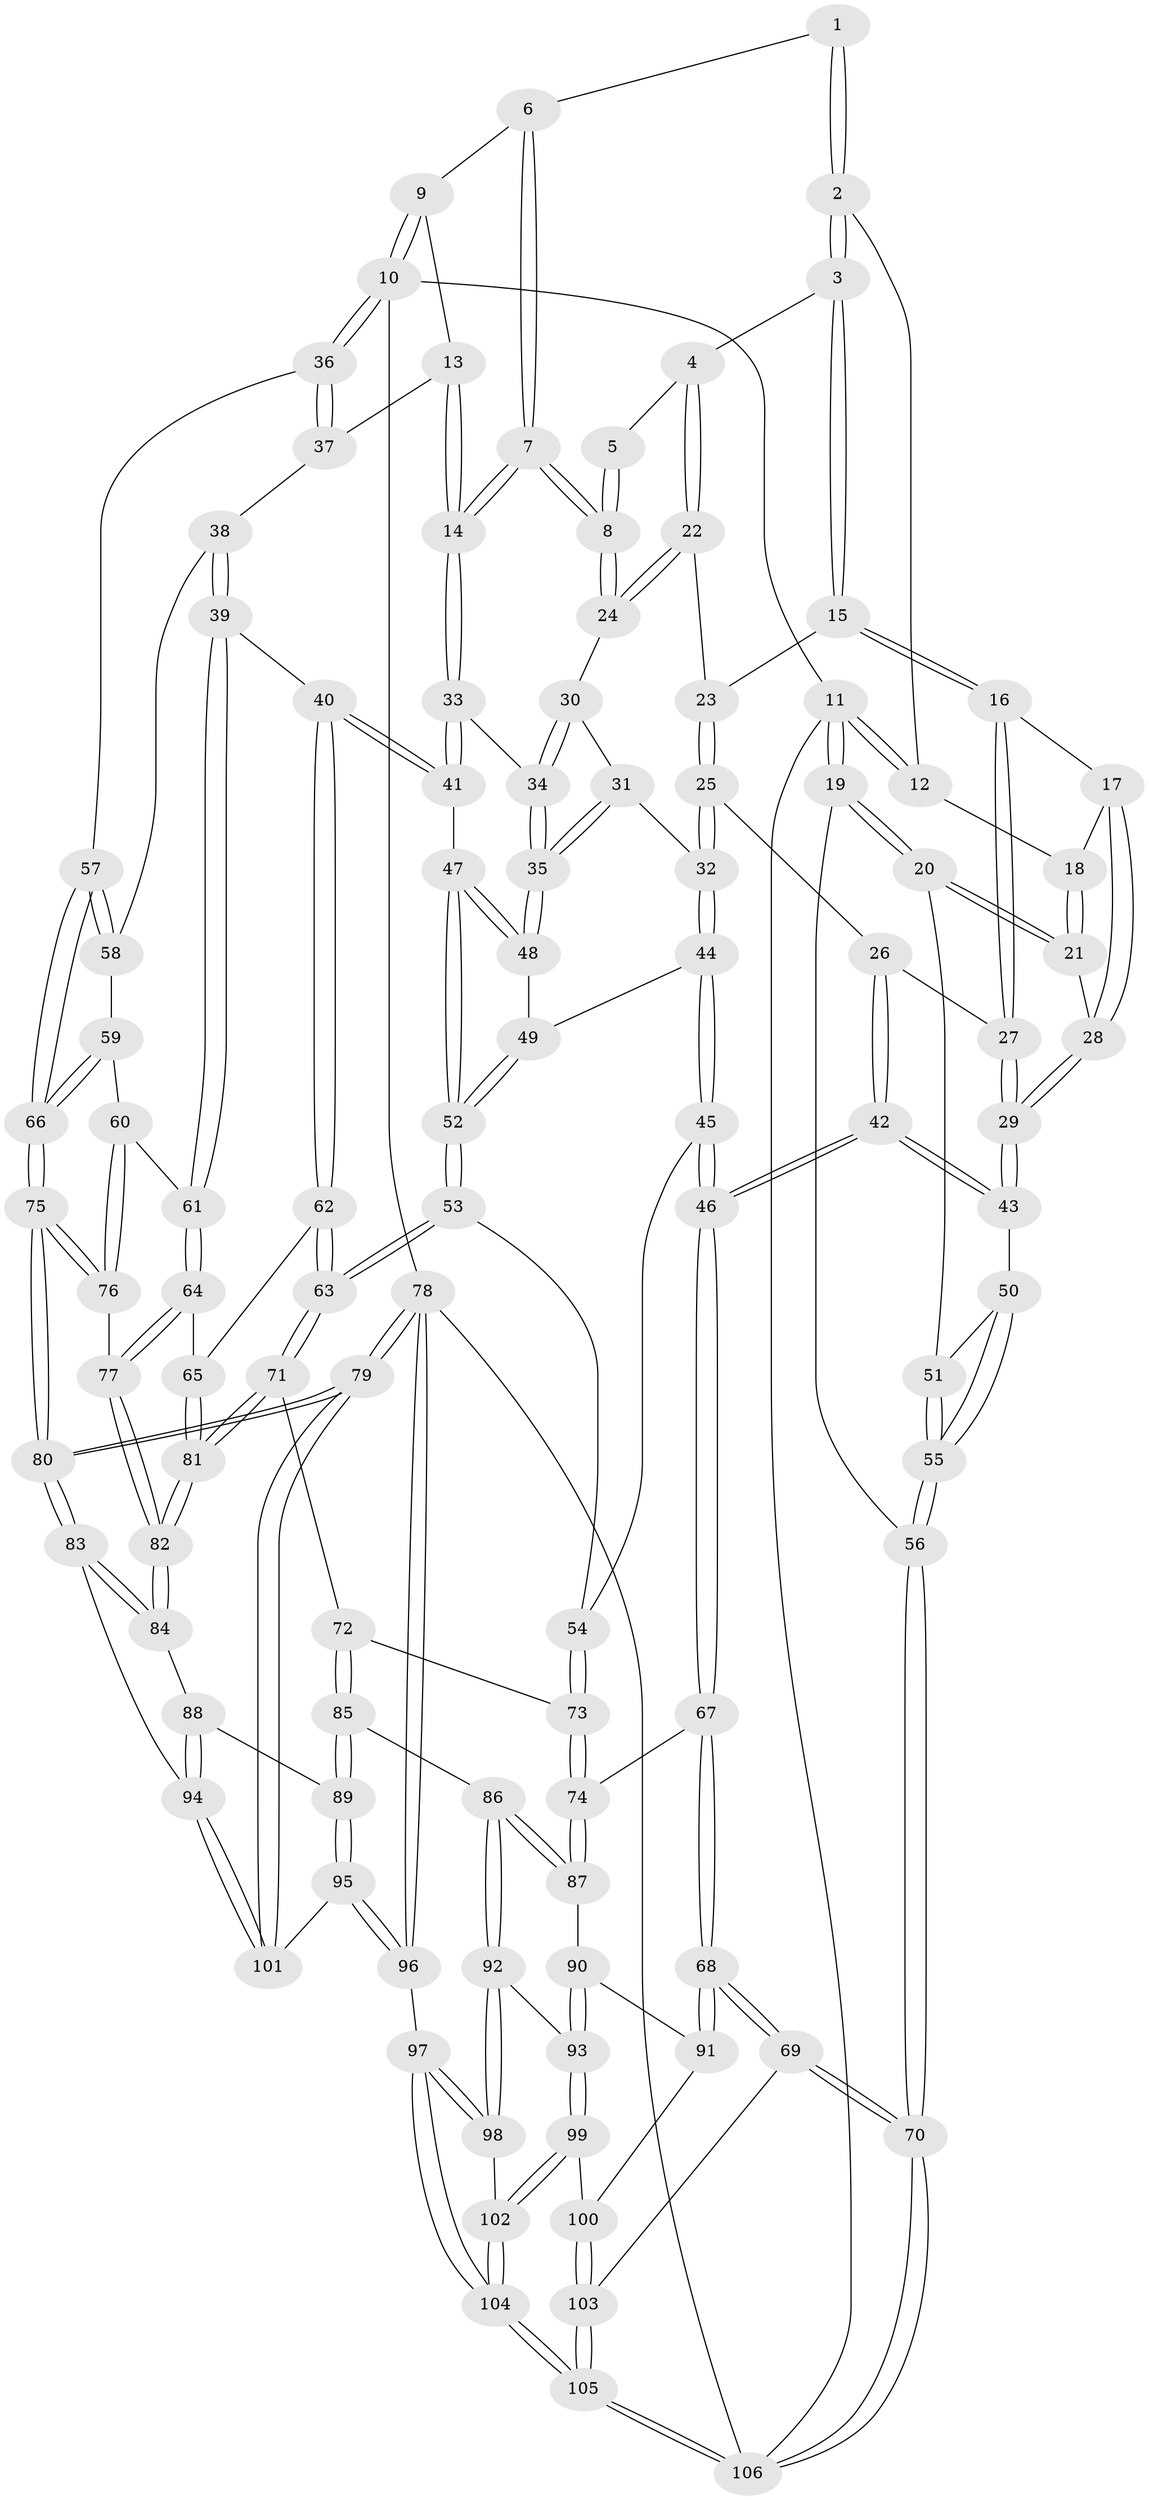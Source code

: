 // Generated by graph-tools (version 1.1) at 2025/27/03/09/25 03:27:10]
// undirected, 106 vertices, 262 edges
graph export_dot {
graph [start="1"]
  node [color=gray90,style=filled];
  1 [pos="+0.664737762908468+0"];
  2 [pos="+0.3026117307591127+0"];
  3 [pos="+0.3512802952768179+0"];
  4 [pos="+0.5068705338353939+0.09694169006702018"];
  5 [pos="+0.6263947053277038+0"];
  6 [pos="+0.7754926147907137+0"];
  7 [pos="+0.6634728900944373+0.2115481030866885"];
  8 [pos="+0.6031854490093238+0.17014491195825104"];
  9 [pos="+0.8602196762272502+0"];
  10 [pos="+1+0"];
  11 [pos="+0+0"];
  12 [pos="+0.17583100824451722+0"];
  13 [pos="+0.8298934360035239+0.16569947183358516"];
  14 [pos="+0.6721348225179032+0.22181861076922585"];
  15 [pos="+0.34134979021351897+0.06824218100768348"];
  16 [pos="+0.27489421160243077+0.17024641330819512"];
  17 [pos="+0.19750808037265943+0.16001566927878386"];
  18 [pos="+0.14622256592930233+0"];
  19 [pos="+0+0.27421449957479416"];
  20 [pos="+0+0.2577058452294421"];
  21 [pos="+0.011340782052800397+0.24199374144329439"];
  22 [pos="+0.5336277898260224+0.15316212543402552"];
  23 [pos="+0.41031962130098615+0.16735890354037036"];
  24 [pos="+0.5383650218396512+0.15688359475831748"];
  25 [pos="+0.37464474474370246+0.27345791361926014"];
  26 [pos="+0.3593851883184054+0.2711177432012002"];
  27 [pos="+0.3061310020846674+0.2520931504036593"];
  28 [pos="+0.0816862960066679+0.25010294596212146"];
  29 [pos="+0.1925925771253384+0.32936658619196774"];
  30 [pos="+0.48562082284556374+0.23624922777834878"];
  31 [pos="+0.47580427896204397+0.24498274912849194"];
  32 [pos="+0.37668070330605335+0.27509256422608475"];
  33 [pos="+0.6721275482595264+0.22188629586022893"];
  34 [pos="+0.5415701943680179+0.29183156877572874"];
  35 [pos="+0.5090929446861846+0.32701350484095265"];
  36 [pos="+1+0.20012594239396353"];
  37 [pos="+0.9063147060705276+0.21682679632829543"];
  38 [pos="+0.8546462708741311+0.3830269185401605"];
  39 [pos="+0.8280300975587164+0.3948206787626493"];
  40 [pos="+0.7201418224169964+0.3874732688249052"];
  41 [pos="+0.690501994734419+0.35882394042762966"];
  42 [pos="+0.24482266948053596+0.4617238254373854"];
  43 [pos="+0.221196631841033+0.4474807818347133"];
  44 [pos="+0.415484696242009+0.357324228741799"];
  45 [pos="+0.39501939212009973+0.4596514091678323"];
  46 [pos="+0.294612196534545+0.501974545988182"];
  47 [pos="+0.5828715918275538+0.40447555098499527"];
  48 [pos="+0.5067050623407936+0.33336783450592467"];
  49 [pos="+0.4321704607317265+0.3536741759627337"];
  50 [pos="+0.18430950422316117+0.4593250175813078"];
  51 [pos="+0.07553573404429849+0.40935998747291447"];
  52 [pos="+0.5658425547176414+0.42800729238299684"];
  53 [pos="+0.5411506604254556+0.4659271135207886"];
  54 [pos="+0.4048111415324807+0.463752949556207"];
  55 [pos="+0+0.5915452575549713"];
  56 [pos="+0+0.7452956727058958"];
  57 [pos="+1+0.3141177126494925"];
  58 [pos="+0.9123419556683554+0.4044075406272867"];
  59 [pos="+0.9457489393119648+0.4925081938132852"];
  60 [pos="+0.8657322224405484+0.5350616737477301"];
  61 [pos="+0.8491601801128469+0.5315666125305497"];
  62 [pos="+0.7074554014294142+0.5035751612328437"];
  63 [pos="+0.5904116939722327+0.5758236362586286"];
  64 [pos="+0.7823144059154514+0.58190897569818"];
  65 [pos="+0.7809314790304932+0.5826489364924239"];
  66 [pos="+1+0.6425149988170709"];
  67 [pos="+0.2905405671293244+0.5732710814428117"];
  68 [pos="+0+0.7447536029435519"];
  69 [pos="+0+0.7508285093540319"];
  70 [pos="+0+0.7608054683173501"];
  71 [pos="+0.5837797926346701+0.6014270079548584"];
  72 [pos="+0.5486350842672282+0.6341179865295873"];
  73 [pos="+0.48075587971252687+0.6014461575531241"];
  74 [pos="+0.33151084545870807+0.6405689240853631"];
  75 [pos="+1+0.6819649027038908"];
  76 [pos="+0.9508682122414364+0.6301357653117738"];
  77 [pos="+0.9413300716259037+0.6325977742684836"];
  78 [pos="+1+1"];
  79 [pos="+1+1"];
  80 [pos="+1+0.813753075323889"];
  81 [pos="+0.760765768855917+0.6871036026296613"];
  82 [pos="+0.7682221383230222+0.7087073427251623"];
  83 [pos="+1+0.7999795778698999"];
  84 [pos="+0.767956332266799+0.721608392832165"];
  85 [pos="+0.5241630644633388+0.7483486876351786"];
  86 [pos="+0.5051651675719276+0.7589362945276107"];
  87 [pos="+0.3355049049350909+0.6621768108064472"];
  88 [pos="+0.7525145418953441+0.7511581215956796"];
  89 [pos="+0.6358259023113108+0.7996460517398885"];
  90 [pos="+0.2878788298895616+0.765231532362181"];
  91 [pos="+0.16711379183112307+0.7762137435156212"];
  92 [pos="+0.4460987715591931+0.851376672407269"];
  93 [pos="+0.33237880808870407+0.8267864403862604"];
  94 [pos="+0.7998134761595371+0.8707247634555715"];
  95 [pos="+0.6419371365006034+1"];
  96 [pos="+0.6152839279122964+1"];
  97 [pos="+0.548999044568521+1"];
  98 [pos="+0.44986270221488356+0.8722264122852664"];
  99 [pos="+0.27932815258476845+0.9088218966708677"];
  100 [pos="+0.256154490786865+0.9122978162791787"];
  101 [pos="+0.7964239116509433+0.9077743894183518"];
  102 [pos="+0.3127738074192748+0.949022550230726"];
  103 [pos="+0.24655467635188832+0.9193915302018253"];
  104 [pos="+0.403362195146255+1"];
  105 [pos="+0+1"];
  106 [pos="+0+1"];
  1 -- 2;
  1 -- 2;
  1 -- 6;
  2 -- 3;
  2 -- 3;
  2 -- 12;
  3 -- 4;
  3 -- 15;
  3 -- 15;
  4 -- 5;
  4 -- 22;
  4 -- 22;
  5 -- 8;
  5 -- 8;
  6 -- 7;
  6 -- 7;
  6 -- 9;
  7 -- 8;
  7 -- 8;
  7 -- 14;
  7 -- 14;
  8 -- 24;
  8 -- 24;
  9 -- 10;
  9 -- 10;
  9 -- 13;
  10 -- 11;
  10 -- 36;
  10 -- 36;
  10 -- 78;
  11 -- 12;
  11 -- 12;
  11 -- 19;
  11 -- 19;
  11 -- 106;
  12 -- 18;
  13 -- 14;
  13 -- 14;
  13 -- 37;
  14 -- 33;
  14 -- 33;
  15 -- 16;
  15 -- 16;
  15 -- 23;
  16 -- 17;
  16 -- 27;
  16 -- 27;
  17 -- 18;
  17 -- 28;
  17 -- 28;
  18 -- 21;
  18 -- 21;
  19 -- 20;
  19 -- 20;
  19 -- 56;
  20 -- 21;
  20 -- 21;
  20 -- 51;
  21 -- 28;
  22 -- 23;
  22 -- 24;
  22 -- 24;
  23 -- 25;
  23 -- 25;
  24 -- 30;
  25 -- 26;
  25 -- 32;
  25 -- 32;
  26 -- 27;
  26 -- 42;
  26 -- 42;
  27 -- 29;
  27 -- 29;
  28 -- 29;
  28 -- 29;
  29 -- 43;
  29 -- 43;
  30 -- 31;
  30 -- 34;
  30 -- 34;
  31 -- 32;
  31 -- 35;
  31 -- 35;
  32 -- 44;
  32 -- 44;
  33 -- 34;
  33 -- 41;
  33 -- 41;
  34 -- 35;
  34 -- 35;
  35 -- 48;
  35 -- 48;
  36 -- 37;
  36 -- 37;
  36 -- 57;
  37 -- 38;
  38 -- 39;
  38 -- 39;
  38 -- 58;
  39 -- 40;
  39 -- 61;
  39 -- 61;
  40 -- 41;
  40 -- 41;
  40 -- 62;
  40 -- 62;
  41 -- 47;
  42 -- 43;
  42 -- 43;
  42 -- 46;
  42 -- 46;
  43 -- 50;
  44 -- 45;
  44 -- 45;
  44 -- 49;
  45 -- 46;
  45 -- 46;
  45 -- 54;
  46 -- 67;
  46 -- 67;
  47 -- 48;
  47 -- 48;
  47 -- 52;
  47 -- 52;
  48 -- 49;
  49 -- 52;
  49 -- 52;
  50 -- 51;
  50 -- 55;
  50 -- 55;
  51 -- 55;
  51 -- 55;
  52 -- 53;
  52 -- 53;
  53 -- 54;
  53 -- 63;
  53 -- 63;
  54 -- 73;
  54 -- 73;
  55 -- 56;
  55 -- 56;
  56 -- 70;
  56 -- 70;
  57 -- 58;
  57 -- 58;
  57 -- 66;
  57 -- 66;
  58 -- 59;
  59 -- 60;
  59 -- 66;
  59 -- 66;
  60 -- 61;
  60 -- 76;
  60 -- 76;
  61 -- 64;
  61 -- 64;
  62 -- 63;
  62 -- 63;
  62 -- 65;
  63 -- 71;
  63 -- 71;
  64 -- 65;
  64 -- 77;
  64 -- 77;
  65 -- 81;
  65 -- 81;
  66 -- 75;
  66 -- 75;
  67 -- 68;
  67 -- 68;
  67 -- 74;
  68 -- 69;
  68 -- 69;
  68 -- 91;
  68 -- 91;
  69 -- 70;
  69 -- 70;
  69 -- 103;
  70 -- 106;
  70 -- 106;
  71 -- 72;
  71 -- 81;
  71 -- 81;
  72 -- 73;
  72 -- 85;
  72 -- 85;
  73 -- 74;
  73 -- 74;
  74 -- 87;
  74 -- 87;
  75 -- 76;
  75 -- 76;
  75 -- 80;
  75 -- 80;
  76 -- 77;
  77 -- 82;
  77 -- 82;
  78 -- 79;
  78 -- 79;
  78 -- 96;
  78 -- 96;
  78 -- 106;
  79 -- 80;
  79 -- 80;
  79 -- 101;
  79 -- 101;
  80 -- 83;
  80 -- 83;
  81 -- 82;
  81 -- 82;
  82 -- 84;
  82 -- 84;
  83 -- 84;
  83 -- 84;
  83 -- 94;
  84 -- 88;
  85 -- 86;
  85 -- 89;
  85 -- 89;
  86 -- 87;
  86 -- 87;
  86 -- 92;
  86 -- 92;
  87 -- 90;
  88 -- 89;
  88 -- 94;
  88 -- 94;
  89 -- 95;
  89 -- 95;
  90 -- 91;
  90 -- 93;
  90 -- 93;
  91 -- 100;
  92 -- 93;
  92 -- 98;
  92 -- 98;
  93 -- 99;
  93 -- 99;
  94 -- 101;
  94 -- 101;
  95 -- 96;
  95 -- 96;
  95 -- 101;
  96 -- 97;
  97 -- 98;
  97 -- 98;
  97 -- 104;
  97 -- 104;
  98 -- 102;
  99 -- 100;
  99 -- 102;
  99 -- 102;
  100 -- 103;
  100 -- 103;
  102 -- 104;
  102 -- 104;
  103 -- 105;
  103 -- 105;
  104 -- 105;
  104 -- 105;
  105 -- 106;
  105 -- 106;
}
